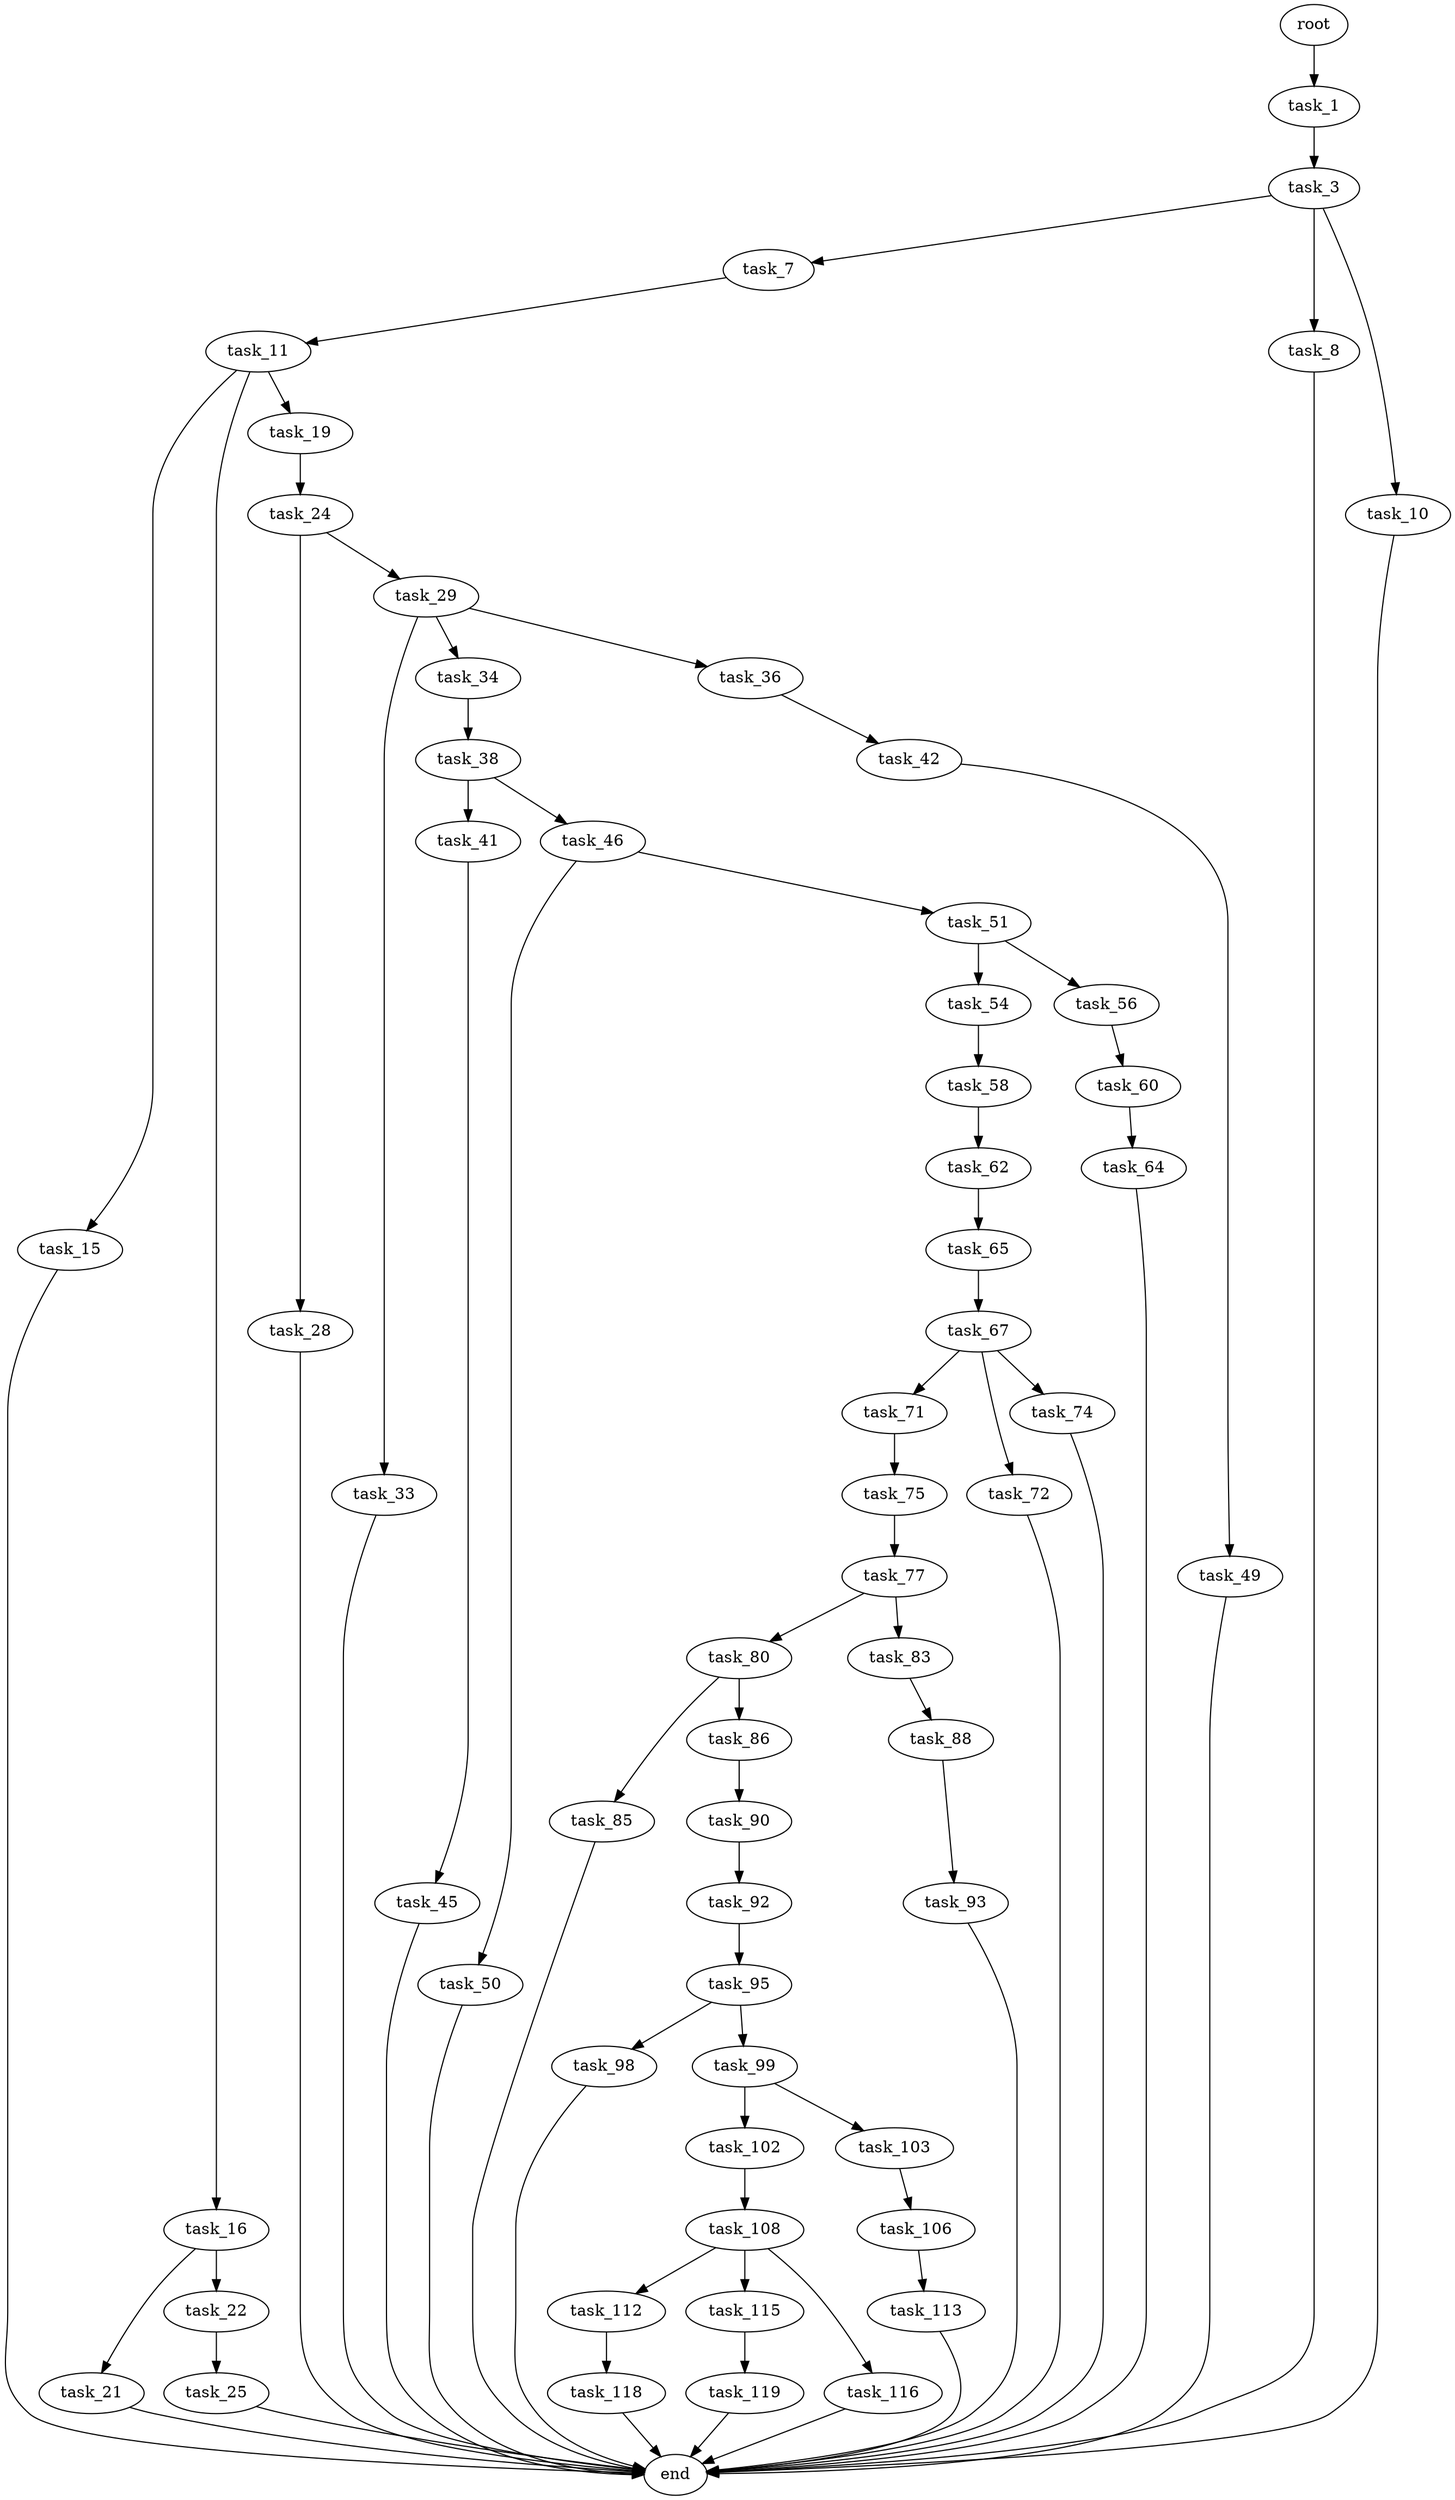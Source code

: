 digraph G {
  root [size="0.000000"];
  task_1 [size="43384352994.000000"];
  task_3 [size="368293445632.000000"];
  task_7 [size="368293445632.000000"];
  task_8 [size="34694643425.000000"];
  task_10 [size="138992019792.000000"];
  task_11 [size="70300055081.000000"];
  end [size="0.000000"];
  task_15 [size="8589934592.000000"];
  task_16 [size="549755813888.000000"];
  task_19 [size="8589934592.000000"];
  task_21 [size="231928233984.000000"];
  task_22 [size="644339732430.000000"];
  task_24 [size="18877918392.000000"];
  task_25 [size="1073741824000.000000"];
  task_28 [size="9410415015.000000"];
  task_29 [size="645025311755.000000"];
  task_33 [size="368293445632.000000"];
  task_34 [size="9470093476.000000"];
  task_36 [size="8148356203.000000"];
  task_38 [size="60850800694.000000"];
  task_42 [size="1744714121.000000"];
  task_41 [size="15973095163.000000"];
  task_46 [size="134217728000.000000"];
  task_45 [size="1778161673.000000"];
  task_49 [size="782757789696.000000"];
  task_50 [size="6185260509.000000"];
  task_51 [size="8589934592.000000"];
  task_54 [size="36524859188.000000"];
  task_56 [size="136242890864.000000"];
  task_58 [size="549755813888.000000"];
  task_60 [size="1073741824000.000000"];
  task_62 [size="134217728000.000000"];
  task_64 [size="50551850481.000000"];
  task_65 [size="436019668627.000000"];
  task_67 [size="782757789696.000000"];
  task_71 [size="631929107146.000000"];
  task_72 [size="25547211330.000000"];
  task_74 [size="8589934592.000000"];
  task_75 [size="272356132623.000000"];
  task_77 [size="15030775551.000000"];
  task_80 [size="31570837286.000000"];
  task_83 [size="3479845445.000000"];
  task_85 [size="104306281488.000000"];
  task_86 [size="1581009403.000000"];
  task_88 [size="4387293338.000000"];
  task_90 [size="248634144752.000000"];
  task_93 [size="740360435.000000"];
  task_92 [size="8589934592.000000"];
  task_95 [size="1221896222.000000"];
  task_98 [size="449493150906.000000"];
  task_99 [size="951949915848.000000"];
  task_102 [size="826155178316.000000"];
  task_103 [size="68719476736.000000"];
  task_108 [size="24699461042.000000"];
  task_106 [size="28991029248.000000"];
  task_113 [size="25902930119.000000"];
  task_112 [size="368293445632.000000"];
  task_115 [size="79980773574.000000"];
  task_116 [size="782757789696.000000"];
  task_118 [size="68719476736.000000"];
  task_119 [size="32628366888.000000"];

  root -> task_1 [size="1.000000"];
  task_1 -> task_3 [size="838860800.000000"];
  task_3 -> task_7 [size="411041792.000000"];
  task_3 -> task_8 [size="411041792.000000"];
  task_3 -> task_10 [size="411041792.000000"];
  task_7 -> task_11 [size="411041792.000000"];
  task_8 -> end [size="1.000000"];
  task_10 -> end [size="1.000000"];
  task_11 -> task_15 [size="209715200.000000"];
  task_11 -> task_16 [size="209715200.000000"];
  task_11 -> task_19 [size="209715200.000000"];
  task_15 -> end [size="1.000000"];
  task_16 -> task_21 [size="536870912.000000"];
  task_16 -> task_22 [size="536870912.000000"];
  task_19 -> task_24 [size="33554432.000000"];
  task_21 -> end [size="1.000000"];
  task_22 -> task_25 [size="838860800.000000"];
  task_24 -> task_28 [size="33554432.000000"];
  task_24 -> task_29 [size="33554432.000000"];
  task_25 -> end [size="1.000000"];
  task_28 -> end [size="1.000000"];
  task_29 -> task_33 [size="411041792.000000"];
  task_29 -> task_34 [size="411041792.000000"];
  task_29 -> task_36 [size="411041792.000000"];
  task_33 -> end [size="1.000000"];
  task_34 -> task_38 [size="536870912.000000"];
  task_36 -> task_42 [size="134217728.000000"];
  task_38 -> task_41 [size="209715200.000000"];
  task_38 -> task_46 [size="209715200.000000"];
  task_42 -> task_49 [size="209715200.000000"];
  task_41 -> task_45 [size="33554432.000000"];
  task_46 -> task_50 [size="209715200.000000"];
  task_46 -> task_51 [size="209715200.000000"];
  task_45 -> end [size="1.000000"];
  task_49 -> end [size="1.000000"];
  task_50 -> end [size="1.000000"];
  task_51 -> task_54 [size="33554432.000000"];
  task_51 -> task_56 [size="33554432.000000"];
  task_54 -> task_58 [size="679477248.000000"];
  task_56 -> task_60 [size="301989888.000000"];
  task_58 -> task_62 [size="536870912.000000"];
  task_60 -> task_64 [size="838860800.000000"];
  task_62 -> task_65 [size="209715200.000000"];
  task_64 -> end [size="1.000000"];
  task_65 -> task_67 [size="679477248.000000"];
  task_67 -> task_71 [size="679477248.000000"];
  task_67 -> task_72 [size="679477248.000000"];
  task_67 -> task_74 [size="679477248.000000"];
  task_71 -> task_75 [size="838860800.000000"];
  task_72 -> end [size="1.000000"];
  task_74 -> end [size="1.000000"];
  task_75 -> task_77 [size="301989888.000000"];
  task_77 -> task_80 [size="301989888.000000"];
  task_77 -> task_83 [size="301989888.000000"];
  task_80 -> task_85 [size="679477248.000000"];
  task_80 -> task_86 [size="679477248.000000"];
  task_83 -> task_88 [size="75497472.000000"];
  task_85 -> end [size="1.000000"];
  task_86 -> task_90 [size="75497472.000000"];
  task_88 -> task_93 [size="301989888.000000"];
  task_90 -> task_92 [size="209715200.000000"];
  task_93 -> end [size="1.000000"];
  task_92 -> task_95 [size="33554432.000000"];
  task_95 -> task_98 [size="33554432.000000"];
  task_95 -> task_99 [size="33554432.000000"];
  task_98 -> end [size="1.000000"];
  task_99 -> task_102 [size="838860800.000000"];
  task_99 -> task_103 [size="838860800.000000"];
  task_102 -> task_108 [size="536870912.000000"];
  task_103 -> task_106 [size="134217728.000000"];
  task_108 -> task_112 [size="536870912.000000"];
  task_108 -> task_115 [size="536870912.000000"];
  task_108 -> task_116 [size="536870912.000000"];
  task_106 -> task_113 [size="75497472.000000"];
  task_113 -> end [size="1.000000"];
  task_112 -> task_118 [size="411041792.000000"];
  task_115 -> task_119 [size="75497472.000000"];
  task_116 -> end [size="1.000000"];
  task_118 -> end [size="1.000000"];
  task_119 -> end [size="1.000000"];
}
